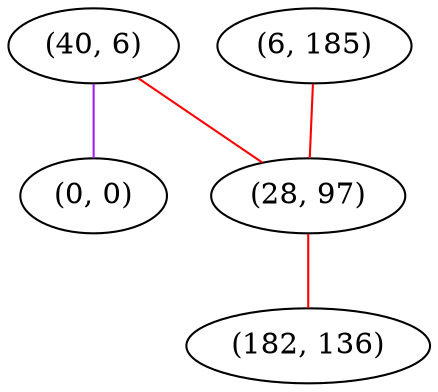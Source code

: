 graph "" {
"(40, 6)";
"(6, 185)";
"(0, 0)";
"(28, 97)";
"(182, 136)";
"(40, 6)" -- "(0, 0)"  [color=purple, key=0, weight=4];
"(40, 6)" -- "(28, 97)"  [color=red, key=0, weight=1];
"(6, 185)" -- "(28, 97)"  [color=red, key=0, weight=1];
"(28, 97)" -- "(182, 136)"  [color=red, key=0, weight=1];
}
